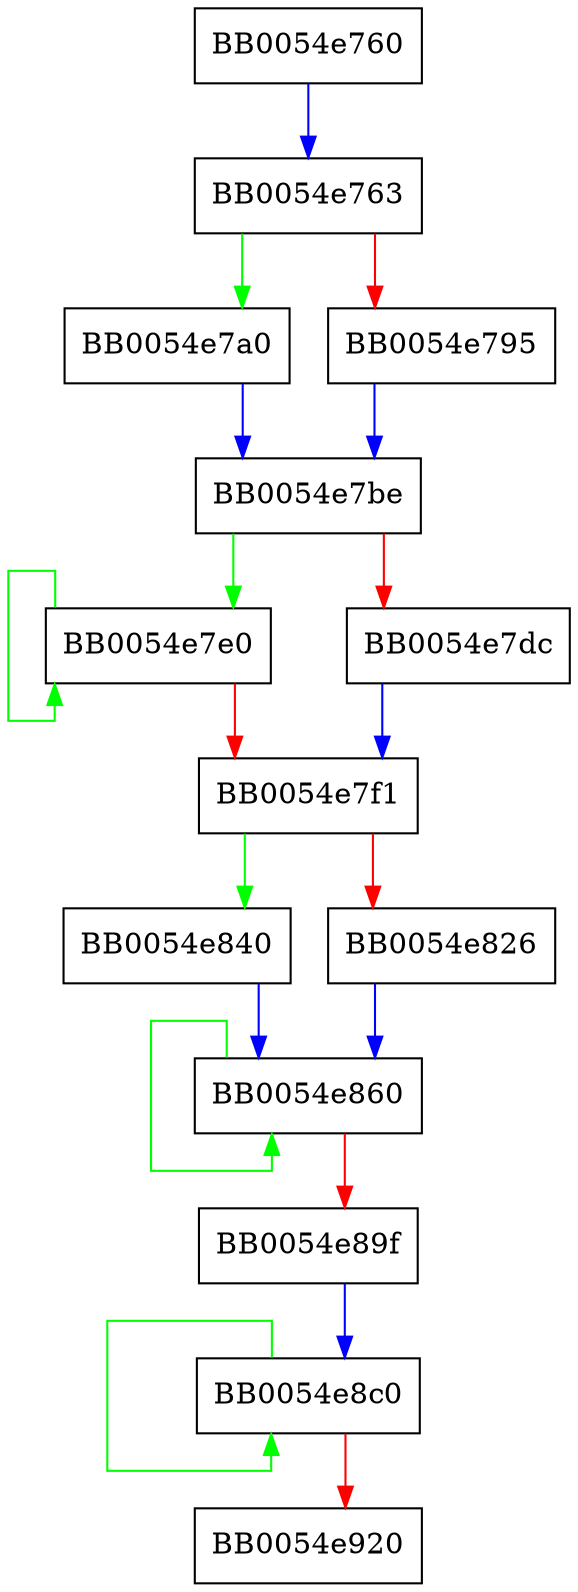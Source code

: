 digraph bn_sqr8x_mont {
  node [shape="box"];
  graph [splines=ortho];
  BB0054e760 -> BB0054e763 [color="blue"];
  BB0054e763 -> BB0054e7a0 [color="green"];
  BB0054e763 -> BB0054e795 [color="red"];
  BB0054e795 -> BB0054e7be [color="blue"];
  BB0054e7a0 -> BB0054e7be [color="blue"];
  BB0054e7be -> BB0054e7e0 [color="green"];
  BB0054e7be -> BB0054e7dc [color="red"];
  BB0054e7dc -> BB0054e7f1 [color="blue"];
  BB0054e7e0 -> BB0054e7e0 [color="green"];
  BB0054e7e0 -> BB0054e7f1 [color="red"];
  BB0054e7f1 -> BB0054e840 [color="green"];
  BB0054e7f1 -> BB0054e826 [color="red"];
  BB0054e826 -> BB0054e860 [color="blue"];
  BB0054e840 -> BB0054e860 [color="blue"];
  BB0054e860 -> BB0054e860 [color="green"];
  BB0054e860 -> BB0054e89f [color="red"];
  BB0054e89f -> BB0054e8c0 [color="blue"];
  BB0054e8c0 -> BB0054e8c0 [color="green"];
  BB0054e8c0 -> BB0054e920 [color="red"];
}